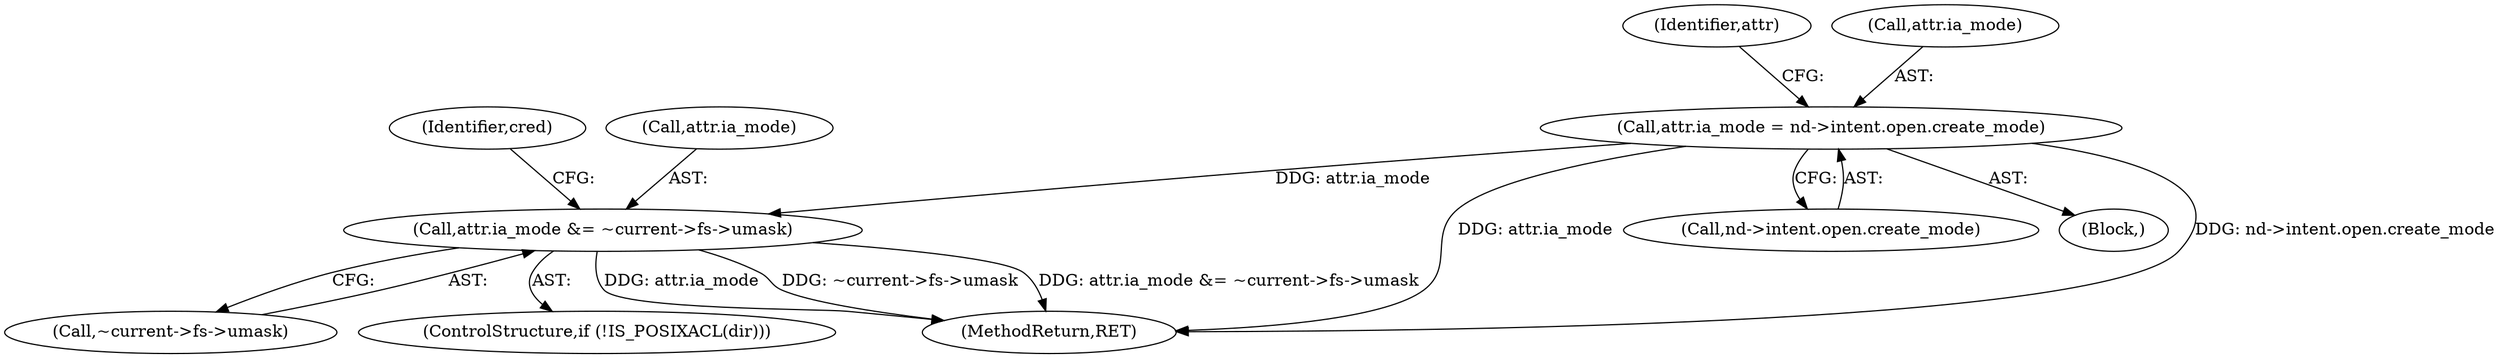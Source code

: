 digraph "0_linux_dc0b027dfadfcb8a5504f7d8052754bf8d501ab9_5@API" {
"1000119" [label="(Call,attr.ia_mode = nd->intent.open.create_mode)"];
"1000139" [label="(Call,attr.ia_mode &= ~current->fs->umask)"];
"1000135" [label="(ControlStructure,if (!IS_POSIXACL(dir)))"];
"1000256" [label="(MethodReturn,RET)"];
"1000119" [label="(Call,attr.ia_mode = nd->intent.open.create_mode)"];
"1000143" [label="(Call,~current->fs->umask)"];
"1000166" [label="(Identifier,cred)"];
"1000140" [label="(Call,attr.ia_mode)"];
"1000132" [label="(Identifier,attr)"];
"1000123" [label="(Call,nd->intent.open.create_mode)"];
"1000139" [label="(Call,attr.ia_mode &= ~current->fs->umask)"];
"1000118" [label="(Block,)"];
"1000120" [label="(Call,attr.ia_mode)"];
"1000119" -> "1000118"  [label="AST: "];
"1000119" -> "1000123"  [label="CFG: "];
"1000120" -> "1000119"  [label="AST: "];
"1000123" -> "1000119"  [label="AST: "];
"1000132" -> "1000119"  [label="CFG: "];
"1000119" -> "1000256"  [label="DDG: nd->intent.open.create_mode"];
"1000119" -> "1000256"  [label="DDG: attr.ia_mode"];
"1000119" -> "1000139"  [label="DDG: attr.ia_mode"];
"1000139" -> "1000135"  [label="AST: "];
"1000139" -> "1000143"  [label="CFG: "];
"1000140" -> "1000139"  [label="AST: "];
"1000143" -> "1000139"  [label="AST: "];
"1000166" -> "1000139"  [label="CFG: "];
"1000139" -> "1000256"  [label="DDG: attr.ia_mode &= ~current->fs->umask"];
"1000139" -> "1000256"  [label="DDG: attr.ia_mode"];
"1000139" -> "1000256"  [label="DDG: ~current->fs->umask"];
}

